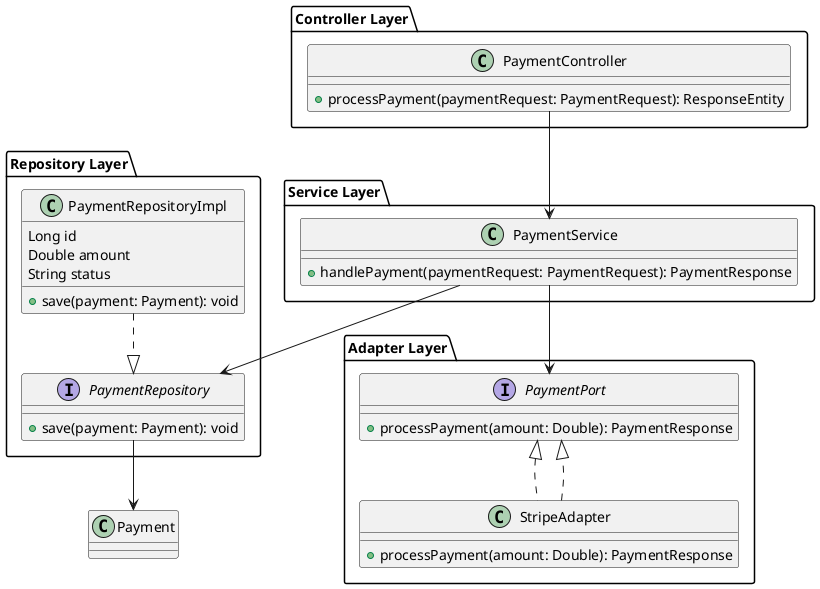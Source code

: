 @startuml

package "Controller Layer" {
    class PaymentController {
        + processPayment(paymentRequest: PaymentRequest): ResponseEntity
    }
}

package "Service Layer" {
    class PaymentService {
        + handlePayment(paymentRequest: PaymentRequest): PaymentResponse
    }

}

package "Repository Layer" {
    interface PaymentRepository {
        + save(payment: Payment): void
    }
        class PaymentRepositoryImpl {
                Long id
                Double amount
                String status
            + save(payment: Payment): void
        }
}



package "Adapter Layer" {
    interface PaymentPort {
        + processPayment(amount: Double): PaymentResponse
    }
    class StripeAdapter implements PaymentPort {
        + processPayment(amount: Double): PaymentResponse
    }


}

PaymentService --> PaymentPort
StripeAdapter ..|> PaymentPort

PaymentController --> PaymentService


PaymentService --> PaymentRepository

PaymentRepositoryImpl ..|> PaymentRepository



PaymentRepository --> Payment

@enduml